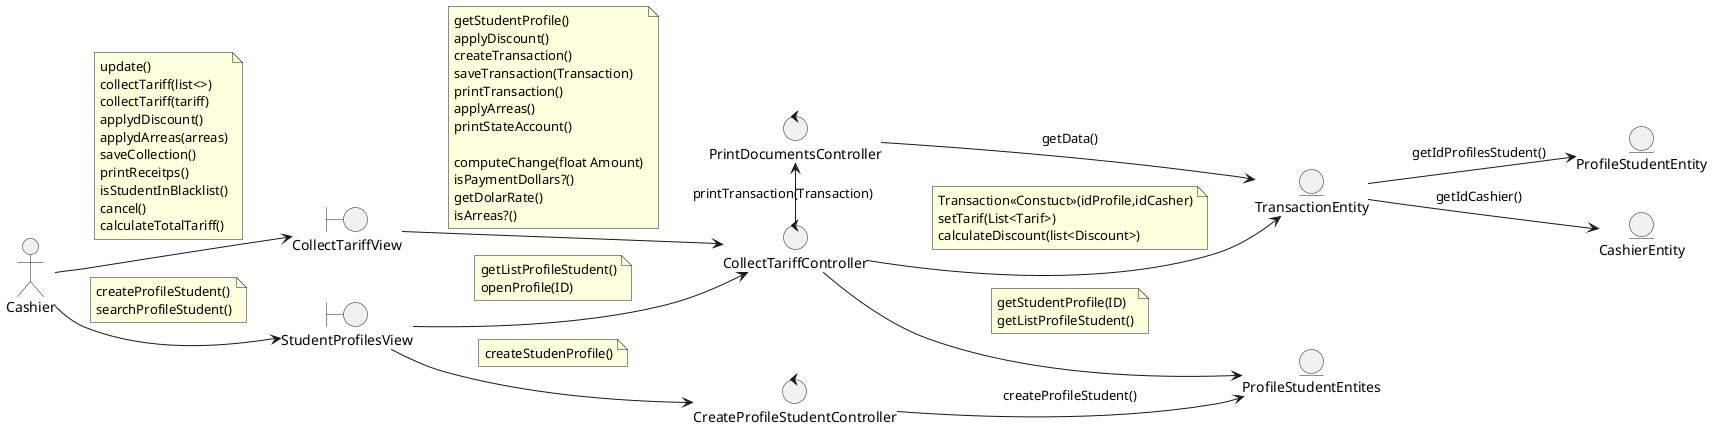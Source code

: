 @startuml
left to right direction

actor Cashier

boundary CollectTariffView
boundary StudentProfilesView

control CollectTariffController
control CreateProfileStudentController
control PrintDocumentsController

entity ProfileStudentEntity
entity ProfileStudentEntites
entity TransactionEntity
entity CashierEntity




'--- Actor relations ---
Cashier --> CollectTariffView
note on link
    update()
    collectTariff(list<>)
    collectTariff(tariff)
    applydDiscount()
    applydArreas(arreas)
    saveCollection()
    printReceitps()
    isStudentInBlacklist()
    cancel()
    calculateTotalTariff()
end note
Cashier --> StudentProfilesView
note on link
    createProfileStudent()
    searchProfileStudent()
end note

'--- Views relations ----
CollectTariffView --> CollectTariffController
note on link
    getStudentProfile()
    applyDiscount()
    createTransaction()
    saveTransaction(Transaction)
    printTransaction()
    applyArreas()
    printStateAccount()

    computeChange(float Amount)
    isPaymentDollars?()
    getDolarRate()
    isArreas?()
end note
StudentProfilesView --> CollectTariffController
note on link
    getListProfileStudent()
    openProfile(ID)
end note
StudentProfilesView --> CreateProfileStudentController
note on link
    createStudenProfile()
end note


'--- Controllers relations --- 
CollectTariffController --> ProfileStudentEntites
note on link
    getStudentProfile(ID)
    getListProfileStudent()
end note

CollectTariffController --> TransactionEntity
note on link
    Transaction<<Constuct>>(idProfile,idCasher)
    setTarif(List<Tarif>)
    calculateDiscount(list<Discount>)
end note

CollectTariffController -left-> PrintDocumentsController : printTransaction(Transaction)
CreateProfileStudentController --> ProfileStudentEntites : createProfileStudent()
PrintDocumentsController --> TransactionEntity : getData()


'--- Entity relations --- 
TransactionEntity --> ProfileStudentEntity : getIdProfilesStudent()
TransactionEntity --> CashierEntity : getIdCashier()
@enduml